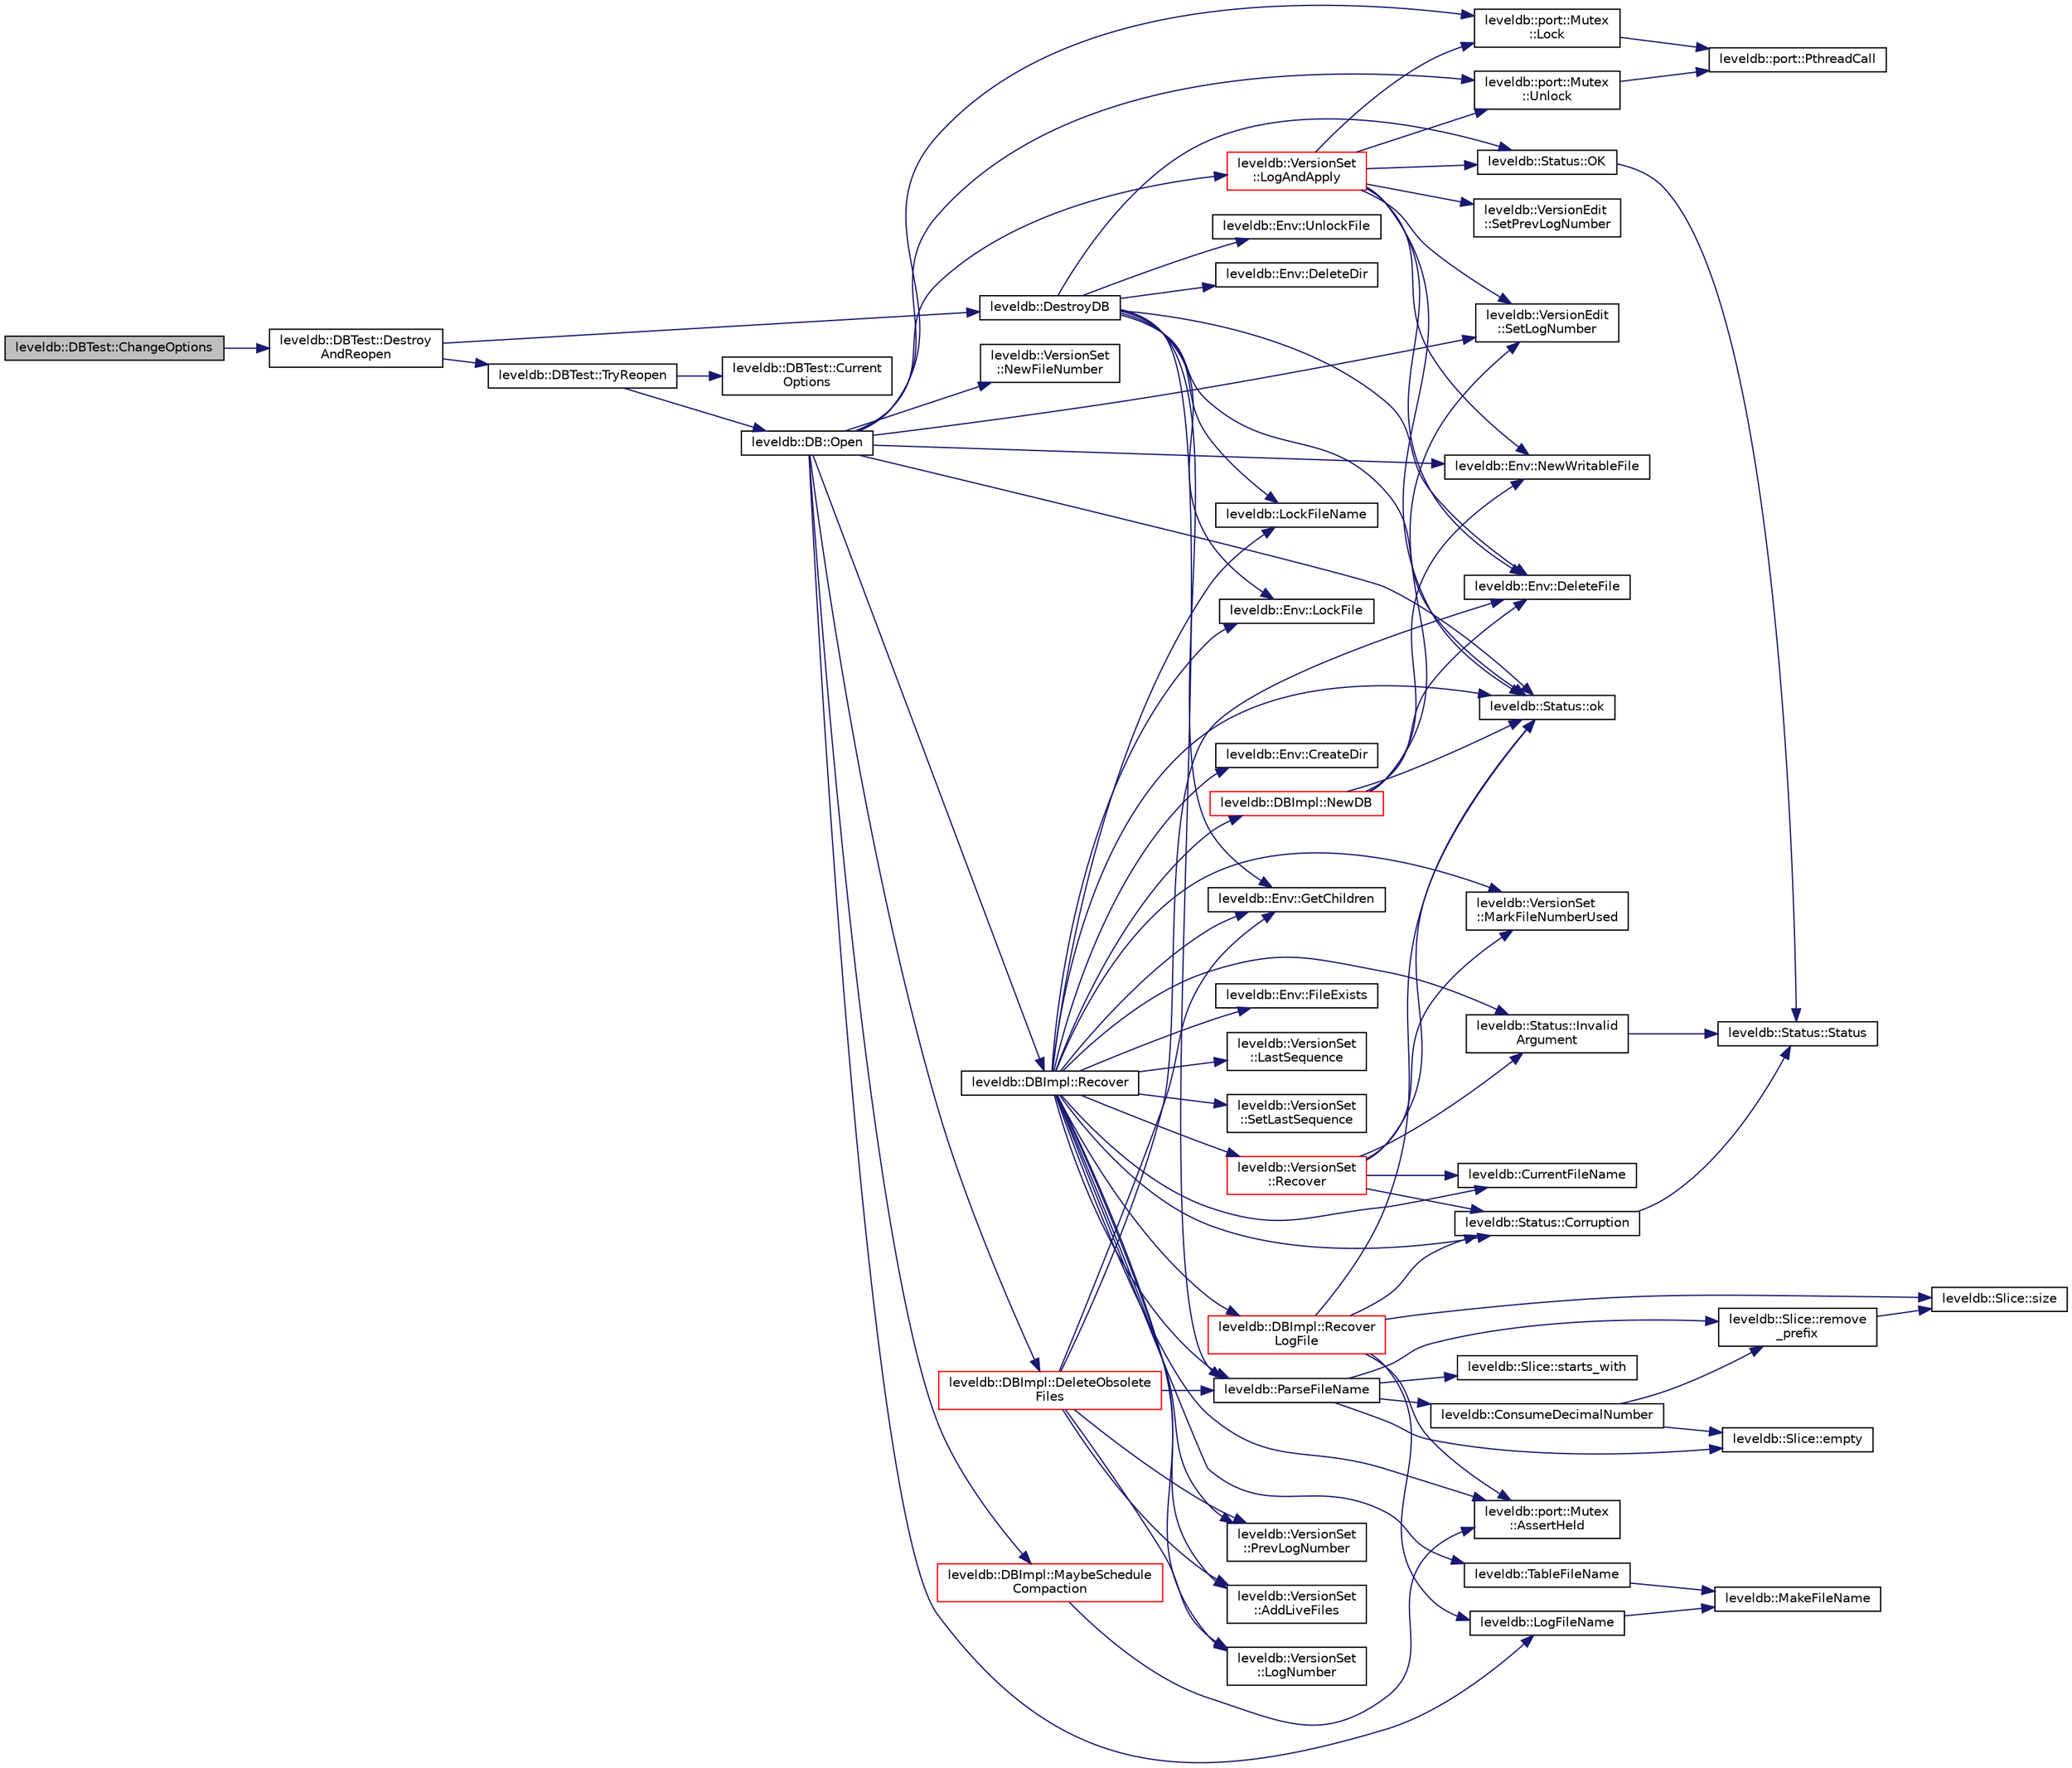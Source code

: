 digraph "leveldb::DBTest::ChangeOptions"
{
  edge [fontname="Helvetica",fontsize="10",labelfontname="Helvetica",labelfontsize="10"];
  node [fontname="Helvetica",fontsize="10",shape=record];
  rankdir="LR";
  Node1 [label="leveldb::DBTest::ChangeOptions",height=0.2,width=0.4,color="black", fillcolor="grey75", style="filled" fontcolor="black"];
  Node1 -> Node2 [color="midnightblue",fontsize="10",style="solid"];
  Node2 [label="leveldb::DBTest::Destroy\lAndReopen",height=0.2,width=0.4,color="black", fillcolor="white", style="filled",URL="$classleveldb_1_1_d_b_test.html#ab798a43e7feab6dddc8fa1eb7a5f61f6"];
  Node2 -> Node3 [color="midnightblue",fontsize="10",style="solid"];
  Node3 [label="leveldb::DestroyDB",height=0.2,width=0.4,color="black", fillcolor="white", style="filled",URL="$namespaceleveldb.html#a5b0819d4d4adc2147b5e91a5553fd7dc"];
  Node3 -> Node4 [color="midnightblue",fontsize="10",style="solid"];
  Node4 [label="leveldb::Env::GetChildren",height=0.2,width=0.4,color="black", fillcolor="white", style="filled",URL="$classleveldb_1_1_env.html#a53028e3112d7bb3bf6574ddaab18d6f6"];
  Node3 -> Node5 [color="midnightblue",fontsize="10",style="solid"];
  Node5 [label="leveldb::Status::OK",height=0.2,width=0.4,color="black", fillcolor="white", style="filled",URL="$classleveldb_1_1_status.html#a8e3720d233281c874a53c17e081f51b3"];
  Node5 -> Node6 [color="midnightblue",fontsize="10",style="solid"];
  Node6 [label="leveldb::Status::Status",height=0.2,width=0.4,color="black", fillcolor="white", style="filled",URL="$classleveldb_1_1_status.html#a941ec793179e81df3032a612cfe5039f"];
  Node3 -> Node7 [color="midnightblue",fontsize="10",style="solid"];
  Node7 [label="leveldb::LockFileName",height=0.2,width=0.4,color="black", fillcolor="white", style="filled",URL="$namespaceleveldb.html#a9f772d88ab2d47dec0d68e5eb85c579e"];
  Node3 -> Node8 [color="midnightblue",fontsize="10",style="solid"];
  Node8 [label="leveldb::Env::LockFile",height=0.2,width=0.4,color="black", fillcolor="white", style="filled",URL="$classleveldb_1_1_env.html#a9b7266f0444f832e428328ff19b7b54c"];
  Node3 -> Node9 [color="midnightblue",fontsize="10",style="solid"];
  Node9 [label="leveldb::Status::ok",height=0.2,width=0.4,color="black", fillcolor="white", style="filled",URL="$classleveldb_1_1_status.html#ab31e89a858c766716e3dc952be857c65"];
  Node3 -> Node10 [color="midnightblue",fontsize="10",style="solid"];
  Node10 [label="leveldb::ParseFileName",height=0.2,width=0.4,color="black", fillcolor="white", style="filled",URL="$namespaceleveldb.html#af18fdbbcb483d40c35b4aaa4f00d3f6c"];
  Node10 -> Node11 [color="midnightblue",fontsize="10",style="solid"];
  Node11 [label="leveldb::Slice::starts_with",height=0.2,width=0.4,color="black", fillcolor="white", style="filled",URL="$classleveldb_1_1_slice.html#aac9a3ee9b05567c8c93793e7593a5f13"];
  Node10 -> Node12 [color="midnightblue",fontsize="10",style="solid"];
  Node12 [label="leveldb::Slice::remove\l_prefix",height=0.2,width=0.4,color="black", fillcolor="white", style="filled",URL="$classleveldb_1_1_slice.html#a1be5b22958a115ebecb2b017aad2b3f6"];
  Node12 -> Node13 [color="midnightblue",fontsize="10",style="solid"];
  Node13 [label="leveldb::Slice::size",height=0.2,width=0.4,color="black", fillcolor="white", style="filled",URL="$classleveldb_1_1_slice.html#a947d3173f04f8a30553e89046daf91d5"];
  Node10 -> Node14 [color="midnightblue",fontsize="10",style="solid"];
  Node14 [label="leveldb::ConsumeDecimalNumber",height=0.2,width=0.4,color="black", fillcolor="white", style="filled",URL="$namespaceleveldb.html#a1bda628b65e834063ccc5fcaec8328f8"];
  Node14 -> Node15 [color="midnightblue",fontsize="10",style="solid"];
  Node15 [label="leveldb::Slice::empty",height=0.2,width=0.4,color="black", fillcolor="white", style="filled",URL="$classleveldb_1_1_slice.html#a7d0b93d5801bff5656068647759dcb8f"];
  Node14 -> Node12 [color="midnightblue",fontsize="10",style="solid"];
  Node10 -> Node15 [color="midnightblue",fontsize="10",style="solid"];
  Node3 -> Node16 [color="midnightblue",fontsize="10",style="solid"];
  Node16 [label="leveldb::Env::DeleteFile",height=0.2,width=0.4,color="black", fillcolor="white", style="filled",URL="$classleveldb_1_1_env.html#ac956b984466d5f09309664177687f9af"];
  Node3 -> Node17 [color="midnightblue",fontsize="10",style="solid"];
  Node17 [label="leveldb::Env::UnlockFile",height=0.2,width=0.4,color="black", fillcolor="white", style="filled",URL="$classleveldb_1_1_env.html#a194a2ee3c21bc0b204ad0e5bc3b81d4b"];
  Node3 -> Node18 [color="midnightblue",fontsize="10",style="solid"];
  Node18 [label="leveldb::Env::DeleteDir",height=0.2,width=0.4,color="black", fillcolor="white", style="filled",URL="$classleveldb_1_1_env.html#a4e1a1c4495541e426b146cba56c59627"];
  Node2 -> Node19 [color="midnightblue",fontsize="10",style="solid"];
  Node19 [label="leveldb::DBTest::TryReopen",height=0.2,width=0.4,color="black", fillcolor="white", style="filled",URL="$classleveldb_1_1_d_b_test.html#aee588b2d13db6be2a651a8fabeac5c79"];
  Node19 -> Node20 [color="midnightblue",fontsize="10",style="solid"];
  Node20 [label="leveldb::DBTest::Current\lOptions",height=0.2,width=0.4,color="black", fillcolor="white", style="filled",URL="$classleveldb_1_1_d_b_test.html#a68db410e16195a3b67822bec05c06547"];
  Node19 -> Node21 [color="midnightblue",fontsize="10",style="solid"];
  Node21 [label="leveldb::DB::Open",height=0.2,width=0.4,color="black", fillcolor="white", style="filled",URL="$classleveldb_1_1_d_b.html#ac1da2b48e911287d86f3a3bfa0f851fe"];
  Node21 -> Node22 [color="midnightblue",fontsize="10",style="solid"];
  Node22 [label="leveldb::port::Mutex\l::Lock",height=0.2,width=0.4,color="black", fillcolor="white", style="filled",URL="$classleveldb_1_1port_1_1_mutex.html#a9a4da7195ce1802c077bc4d0035d4dd1"];
  Node22 -> Node23 [color="midnightblue",fontsize="10",style="solid"];
  Node23 [label="leveldb::port::PthreadCall",height=0.2,width=0.4,color="black", fillcolor="white", style="filled",URL="$namespaceleveldb_1_1port.html#a614e0b6f0b21d697fe4001dbe3d8798b"];
  Node21 -> Node24 [color="midnightblue",fontsize="10",style="solid"];
  Node24 [label="leveldb::DBImpl::Recover",height=0.2,width=0.4,color="black", fillcolor="white", style="filled",URL="$classleveldb_1_1_d_b_impl.html#aa9a573026c03e8485471f583316943b0"];
  Node24 -> Node25 [color="midnightblue",fontsize="10",style="solid"];
  Node25 [label="leveldb::port::Mutex\l::AssertHeld",height=0.2,width=0.4,color="black", fillcolor="white", style="filled",URL="$classleveldb_1_1port_1_1_mutex.html#a9793393529f59bbb4adaf152bbbab42c"];
  Node24 -> Node26 [color="midnightblue",fontsize="10",style="solid"];
  Node26 [label="leveldb::Env::CreateDir",height=0.2,width=0.4,color="black", fillcolor="white", style="filled",URL="$classleveldb_1_1_env.html#ae6b7c8122df5a8020b2a3439ac39646e"];
  Node24 -> Node8 [color="midnightblue",fontsize="10",style="solid"];
  Node24 -> Node7 [color="midnightblue",fontsize="10",style="solid"];
  Node24 -> Node9 [color="midnightblue",fontsize="10",style="solid"];
  Node24 -> Node27 [color="midnightblue",fontsize="10",style="solid"];
  Node27 [label="leveldb::Env::FileExists",height=0.2,width=0.4,color="black", fillcolor="white", style="filled",URL="$classleveldb_1_1_env.html#acbb85047fdf7bf441bd365cfb09f9ecb"];
  Node24 -> Node28 [color="midnightblue",fontsize="10",style="solid"];
  Node28 [label="leveldb::CurrentFileName",height=0.2,width=0.4,color="black", fillcolor="white", style="filled",URL="$namespaceleveldb.html#affcb2d434f2a772d7c764cd5d1797a9a"];
  Node24 -> Node29 [color="midnightblue",fontsize="10",style="solid"];
  Node29 [label="leveldb::DBImpl::NewDB",height=0.2,width=0.4,color="red", fillcolor="white", style="filled",URL="$classleveldb_1_1_d_b_impl.html#acfd8ee23923b6a2afb3016831d751b9b"];
  Node29 -> Node30 [color="midnightblue",fontsize="10",style="solid"];
  Node30 [label="leveldb::VersionEdit\l::SetLogNumber",height=0.2,width=0.4,color="black", fillcolor="white", style="filled",URL="$classleveldb_1_1_version_edit.html#a47e5c58d34b0e27dc8990687e0c5477a"];
  Node29 -> Node31 [color="midnightblue",fontsize="10",style="solid"];
  Node31 [label="leveldb::Env::NewWritableFile",height=0.2,width=0.4,color="black", fillcolor="white", style="filled",URL="$classleveldb_1_1_env.html#a4566194f3e82fede425fdb5bb355f7de"];
  Node29 -> Node9 [color="midnightblue",fontsize="10",style="solid"];
  Node29 -> Node16 [color="midnightblue",fontsize="10",style="solid"];
  Node24 -> Node32 [color="midnightblue",fontsize="10",style="solid"];
  Node32 [label="leveldb::Status::Invalid\lArgument",height=0.2,width=0.4,color="black", fillcolor="white", style="filled",URL="$classleveldb_1_1_status.html#aefef9f88d0a6ca6d34bd9dec1670309e"];
  Node32 -> Node6 [color="midnightblue",fontsize="10",style="solid"];
  Node24 -> Node33 [color="midnightblue",fontsize="10",style="solid"];
  Node33 [label="leveldb::VersionSet\l::Recover",height=0.2,width=0.4,color="red", fillcolor="white", style="filled",URL="$classleveldb_1_1_version_set.html#a955ff8620ec56742cdc48da0e74ab40b"];
  Node33 -> Node28 [color="midnightblue",fontsize="10",style="solid"];
  Node33 -> Node9 [color="midnightblue",fontsize="10",style="solid"];
  Node33 -> Node34 [color="midnightblue",fontsize="10",style="solid"];
  Node34 [label="leveldb::Status::Corruption",height=0.2,width=0.4,color="black", fillcolor="white", style="filled",URL="$classleveldb_1_1_status.html#a755b1ee5b0029cf9ea1128f1cdff5855"];
  Node34 -> Node6 [color="midnightblue",fontsize="10",style="solid"];
  Node33 -> Node32 [color="midnightblue",fontsize="10",style="solid"];
  Node33 -> Node35 [color="midnightblue",fontsize="10",style="solid"];
  Node35 [label="leveldb::VersionSet\l::MarkFileNumberUsed",height=0.2,width=0.4,color="black", fillcolor="white", style="filled",URL="$classleveldb_1_1_version_set.html#a8a009a58938b12c7a69bda2b4da115a0"];
  Node24 -> Node36 [color="midnightblue",fontsize="10",style="solid"];
  Node36 [label="leveldb::VersionSet\l::LogNumber",height=0.2,width=0.4,color="black", fillcolor="white", style="filled",URL="$classleveldb_1_1_version_set.html#a0ff6a25abcf0b0c7d94bd425b6fb0ef2"];
  Node24 -> Node37 [color="midnightblue",fontsize="10",style="solid"];
  Node37 [label="leveldb::VersionSet\l::PrevLogNumber",height=0.2,width=0.4,color="black", fillcolor="white", style="filled",URL="$classleveldb_1_1_version_set.html#a0c2a382650ba2b987d8059faacbd0c39"];
  Node24 -> Node4 [color="midnightblue",fontsize="10",style="solid"];
  Node24 -> Node38 [color="midnightblue",fontsize="10",style="solid"];
  Node38 [label="leveldb::VersionSet\l::AddLiveFiles",height=0.2,width=0.4,color="black", fillcolor="white", style="filled",URL="$classleveldb_1_1_version_set.html#a3b3c810f0fea88db81b94e604b3dd78f"];
  Node24 -> Node10 [color="midnightblue",fontsize="10",style="solid"];
  Node24 -> Node34 [color="midnightblue",fontsize="10",style="solid"];
  Node24 -> Node39 [color="midnightblue",fontsize="10",style="solid"];
  Node39 [label="leveldb::TableFileName",height=0.2,width=0.4,color="black", fillcolor="white", style="filled",URL="$namespaceleveldb.html#ac9107e52d0ead114d749dc4b06dfd3ec"];
  Node39 -> Node40 [color="midnightblue",fontsize="10",style="solid"];
  Node40 [label="leveldb::MakeFileName",height=0.2,width=0.4,color="black", fillcolor="white", style="filled",URL="$namespaceleveldb.html#a96df2d1ac438f65a90ba02abdb8eed3b"];
  Node24 -> Node41 [color="midnightblue",fontsize="10",style="solid"];
  Node41 [label="leveldb::DBImpl::Recover\lLogFile",height=0.2,width=0.4,color="red", fillcolor="white", style="filled",URL="$classleveldb_1_1_d_b_impl.html#ac9e2ce8c5013d78ba19e8417f94fdad8"];
  Node41 -> Node25 [color="midnightblue",fontsize="10",style="solid"];
  Node41 -> Node42 [color="midnightblue",fontsize="10",style="solid"];
  Node42 [label="leveldb::LogFileName",height=0.2,width=0.4,color="black", fillcolor="white", style="filled",URL="$namespaceleveldb.html#ae5aadcd574cc5186e7821177d44f4c6c"];
  Node42 -> Node40 [color="midnightblue",fontsize="10",style="solid"];
  Node41 -> Node9 [color="midnightblue",fontsize="10",style="solid"];
  Node41 -> Node13 [color="midnightblue",fontsize="10",style="solid"];
  Node41 -> Node34 [color="midnightblue",fontsize="10",style="solid"];
  Node24 -> Node35 [color="midnightblue",fontsize="10",style="solid"];
  Node24 -> Node43 [color="midnightblue",fontsize="10",style="solid"];
  Node43 [label="leveldb::VersionSet\l::LastSequence",height=0.2,width=0.4,color="black", fillcolor="white", style="filled",URL="$classleveldb_1_1_version_set.html#acbbb32422426416b0d5e58d35b151526"];
  Node24 -> Node44 [color="midnightblue",fontsize="10",style="solid"];
  Node44 [label="leveldb::VersionSet\l::SetLastSequence",height=0.2,width=0.4,color="black", fillcolor="white", style="filled",URL="$classleveldb_1_1_version_set.html#a2234860e72a1ac7361d7bee107da6a07"];
  Node21 -> Node9 [color="midnightblue",fontsize="10",style="solid"];
  Node21 -> Node45 [color="midnightblue",fontsize="10",style="solid"];
  Node45 [label="leveldb::VersionSet\l::NewFileNumber",height=0.2,width=0.4,color="black", fillcolor="white", style="filled",URL="$classleveldb_1_1_version_set.html#ac4086c848479e74c1d9eb95e250e7167"];
  Node21 -> Node31 [color="midnightblue",fontsize="10",style="solid"];
  Node21 -> Node42 [color="midnightblue",fontsize="10",style="solid"];
  Node21 -> Node30 [color="midnightblue",fontsize="10",style="solid"];
  Node21 -> Node46 [color="midnightblue",fontsize="10",style="solid"];
  Node46 [label="leveldb::VersionSet\l::LogAndApply",height=0.2,width=0.4,color="red", fillcolor="white", style="filled",URL="$classleveldb_1_1_version_set.html#ac1d014901be7095ace1aaec0cf391fb6"];
  Node46 -> Node30 [color="midnightblue",fontsize="10",style="solid"];
  Node46 -> Node47 [color="midnightblue",fontsize="10",style="solid"];
  Node47 [label="leveldb::VersionEdit\l::SetPrevLogNumber",height=0.2,width=0.4,color="black", fillcolor="white", style="filled",URL="$classleveldb_1_1_version_edit.html#ac1b5689f62e7a8f63c4eefa437a4f2f3"];
  Node46 -> Node31 [color="midnightblue",fontsize="10",style="solid"];
  Node46 -> Node9 [color="midnightblue",fontsize="10",style="solid"];
  Node46 -> Node48 [color="midnightblue",fontsize="10",style="solid"];
  Node48 [label="leveldb::port::Mutex\l::Unlock",height=0.2,width=0.4,color="black", fillcolor="white", style="filled",URL="$classleveldb_1_1port_1_1_mutex.html#a9d69a21c53dad7732b2006acf87f006b"];
  Node48 -> Node23 [color="midnightblue",fontsize="10",style="solid"];
  Node46 -> Node5 [color="midnightblue",fontsize="10",style="solid"];
  Node46 -> Node22 [color="midnightblue",fontsize="10",style="solid"];
  Node46 -> Node16 [color="midnightblue",fontsize="10",style="solid"];
  Node21 -> Node49 [color="midnightblue",fontsize="10",style="solid"];
  Node49 [label="leveldb::DBImpl::DeleteObsolete\lFiles",height=0.2,width=0.4,color="red", fillcolor="white", style="filled",URL="$classleveldb_1_1_d_b_impl.html#a193cbda79a60ec9d3b83991cf7be91cf"];
  Node49 -> Node38 [color="midnightblue",fontsize="10",style="solid"];
  Node49 -> Node4 [color="midnightblue",fontsize="10",style="solid"];
  Node49 -> Node10 [color="midnightblue",fontsize="10",style="solid"];
  Node49 -> Node36 [color="midnightblue",fontsize="10",style="solid"];
  Node49 -> Node37 [color="midnightblue",fontsize="10",style="solid"];
  Node49 -> Node16 [color="midnightblue",fontsize="10",style="solid"];
  Node21 -> Node50 [color="midnightblue",fontsize="10",style="solid"];
  Node50 [label="leveldb::DBImpl::MaybeSchedule\lCompaction",height=0.2,width=0.4,color="red", fillcolor="white", style="filled",URL="$classleveldb_1_1_d_b_impl.html#a91134e3ca9d5c6220dd45f19d461a831"];
  Node50 -> Node25 [color="midnightblue",fontsize="10",style="solid"];
  Node21 -> Node48 [color="midnightblue",fontsize="10",style="solid"];
}
